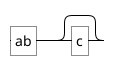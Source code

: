 {
  "sha1": "ext8tq2o7sojxjfzximdavcpnrshkvc",
  "insertion": {
    "when": "2024-06-01T09:03:05.248Z",
    "url": "https://twitter.com/riduidel/status/1601129293383610370",
    "user": "plantuml@gmail.com"
  }
}
@startregex
abc?
@endregex
